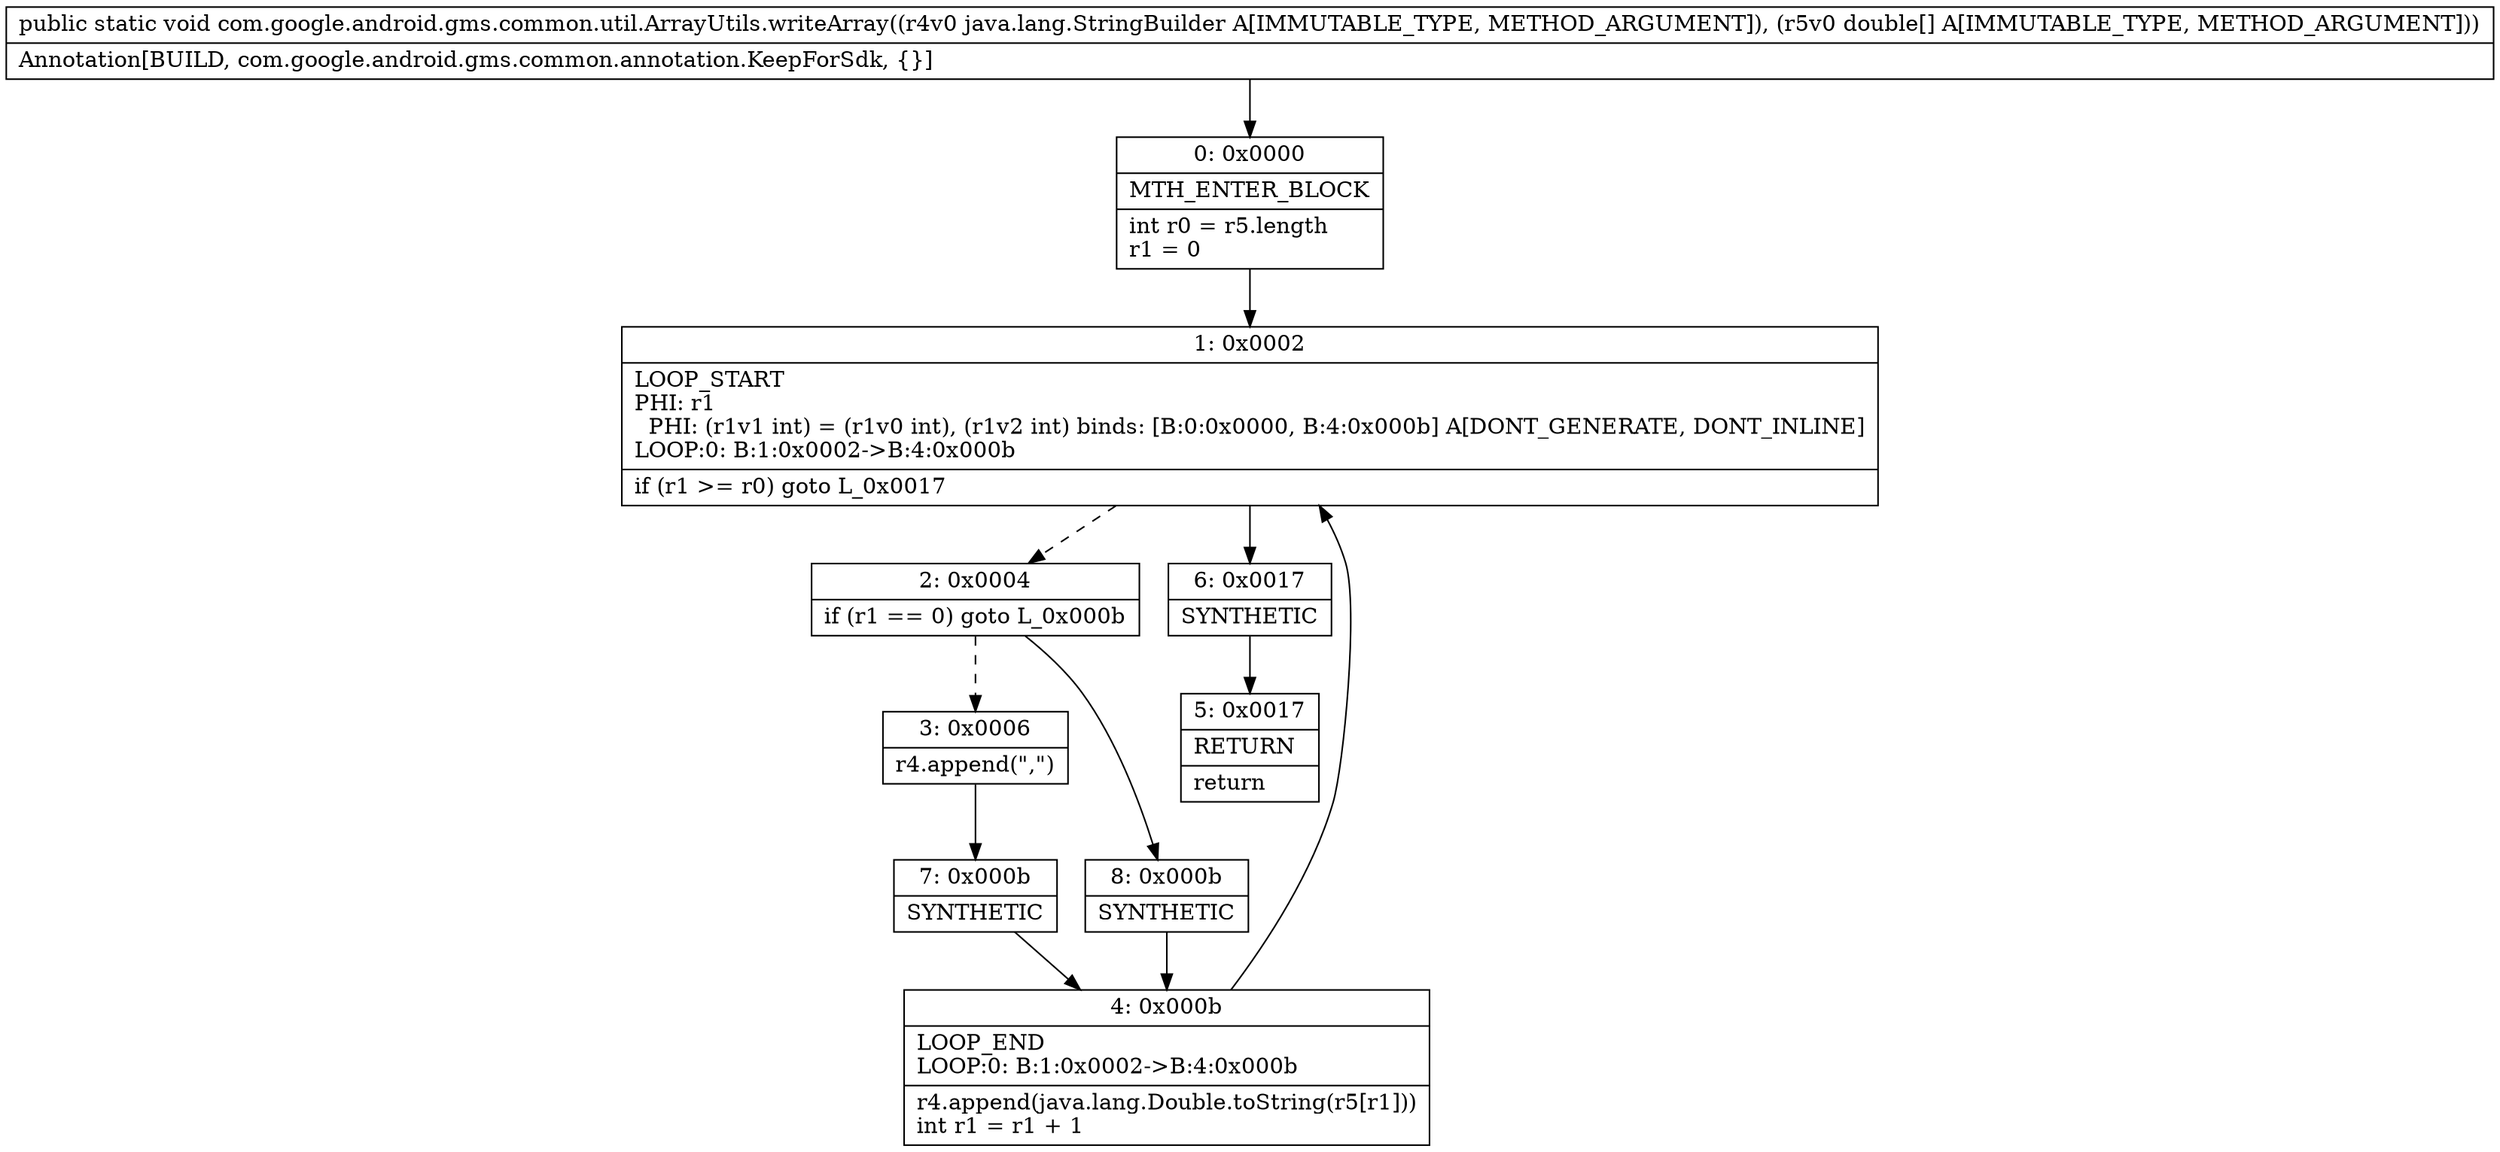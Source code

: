 digraph "CFG forcom.google.android.gms.common.util.ArrayUtils.writeArray(Ljava\/lang\/StringBuilder;[D)V" {
Node_0 [shape=record,label="{0\:\ 0x0000|MTH_ENTER_BLOCK\l|int r0 = r5.length\lr1 = 0\l}"];
Node_1 [shape=record,label="{1\:\ 0x0002|LOOP_START\lPHI: r1 \l  PHI: (r1v1 int) = (r1v0 int), (r1v2 int) binds: [B:0:0x0000, B:4:0x000b] A[DONT_GENERATE, DONT_INLINE]\lLOOP:0: B:1:0x0002\-\>B:4:0x000b\l|if (r1 \>= r0) goto L_0x0017\l}"];
Node_2 [shape=record,label="{2\:\ 0x0004|if (r1 == 0) goto L_0x000b\l}"];
Node_3 [shape=record,label="{3\:\ 0x0006|r4.append(\",\")\l}"];
Node_4 [shape=record,label="{4\:\ 0x000b|LOOP_END\lLOOP:0: B:1:0x0002\-\>B:4:0x000b\l|r4.append(java.lang.Double.toString(r5[r1]))\lint r1 = r1 + 1\l}"];
Node_5 [shape=record,label="{5\:\ 0x0017|RETURN\l|return\l}"];
Node_6 [shape=record,label="{6\:\ 0x0017|SYNTHETIC\l}"];
Node_7 [shape=record,label="{7\:\ 0x000b|SYNTHETIC\l}"];
Node_8 [shape=record,label="{8\:\ 0x000b|SYNTHETIC\l}"];
MethodNode[shape=record,label="{public static void com.google.android.gms.common.util.ArrayUtils.writeArray((r4v0 java.lang.StringBuilder A[IMMUTABLE_TYPE, METHOD_ARGUMENT]), (r5v0 double[] A[IMMUTABLE_TYPE, METHOD_ARGUMENT]))  | Annotation[BUILD, com.google.android.gms.common.annotation.KeepForSdk, \{\}]\l}"];
MethodNode -> Node_0;
Node_0 -> Node_1;
Node_1 -> Node_2[style=dashed];
Node_1 -> Node_6;
Node_2 -> Node_3[style=dashed];
Node_2 -> Node_8;
Node_3 -> Node_7;
Node_4 -> Node_1;
Node_6 -> Node_5;
Node_7 -> Node_4;
Node_8 -> Node_4;
}

